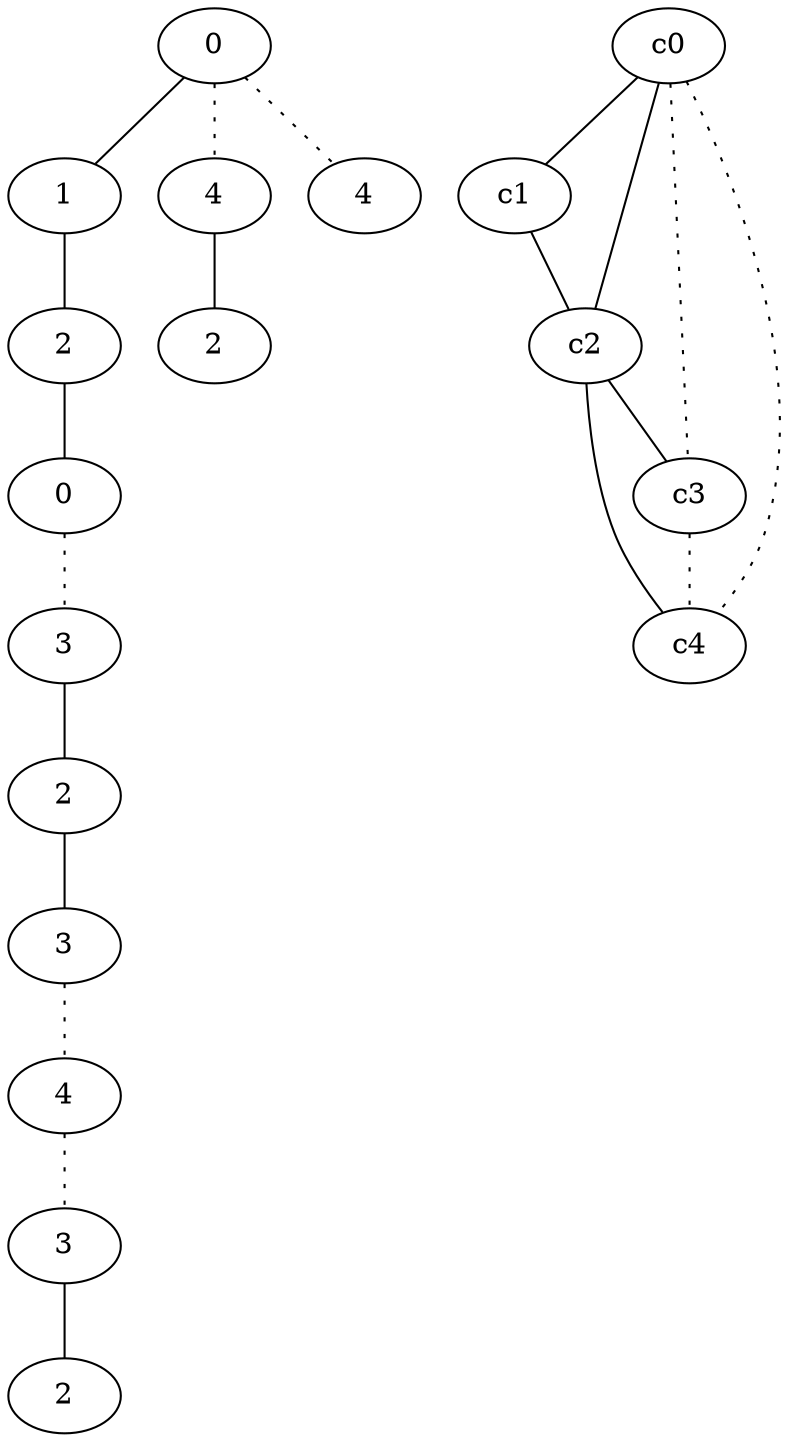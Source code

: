 graph {
a0[label=0];
a1[label=1];
a2[label=2];
a3[label=0];
a4[label=3];
a5[label=2];
a6[label=3];
a7[label=4];
a8[label=3];
a9[label=2];
a10[label=4];
a11[label=2];
a12[label=4];
a0 -- a1;
a0 -- a10 [style=dotted];
a0 -- a12 [style=dotted];
a1 -- a2;
a2 -- a3;
a3 -- a4 [style=dotted];
a4 -- a5;
a5 -- a6;
a6 -- a7 [style=dotted];
a7 -- a8 [style=dotted];
a8 -- a9;
a10 -- a11;
c0 -- c1;
c0 -- c2;
c0 -- c3 [style=dotted];
c0 -- c4 [style=dotted];
c1 -- c2;
c2 -- c3;
c2 -- c4;
c3 -- c4 [style=dotted];
}
